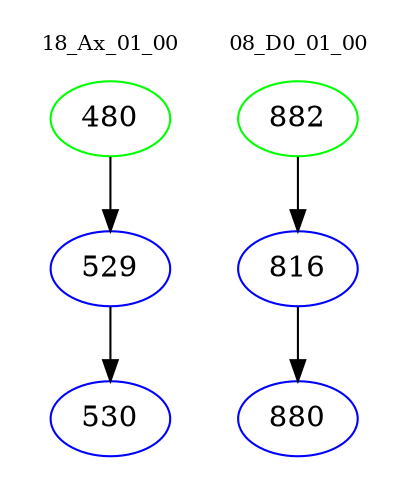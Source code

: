 digraph{
subgraph cluster_0 {
color = white
label = "18_Ax_01_00";
fontsize=10;
T0_480 [label="480", color="green"]
T0_480 -> T0_529 [color="black"]
T0_529 [label="529", color="blue"]
T0_529 -> T0_530 [color="black"]
T0_530 [label="530", color="blue"]
}
subgraph cluster_1 {
color = white
label = "08_D0_01_00";
fontsize=10;
T1_882 [label="882", color="green"]
T1_882 -> T1_816 [color="black"]
T1_816 [label="816", color="blue"]
T1_816 -> T1_880 [color="black"]
T1_880 [label="880", color="blue"]
}
}
